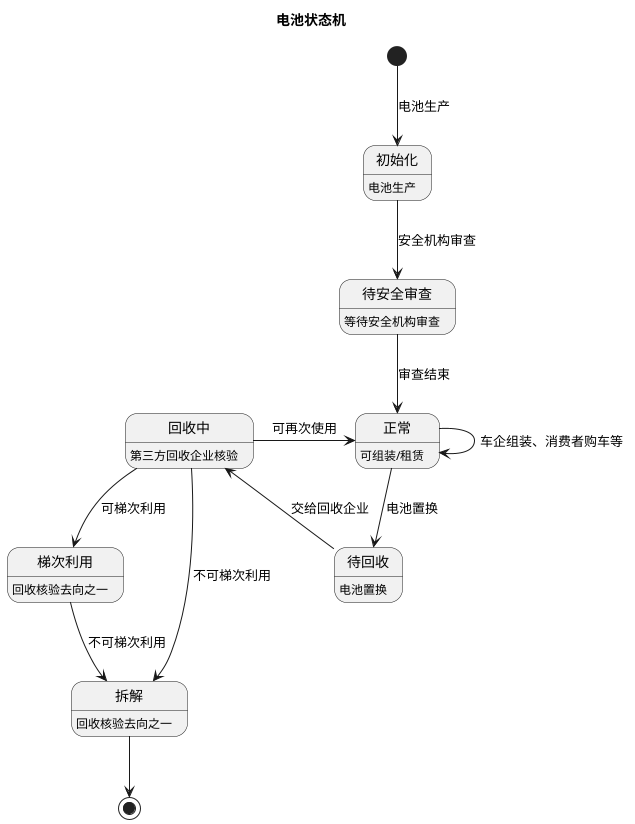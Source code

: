 @startuml
'https://plantuml.com/state-diagram'
title 电池状态机

'电池状态列表
初始化 : 电池生产
待安全审查 : 等待安全机构审查
正常 : 可组装/租赁
待回收 : 电池置换
回收中 : 第三方回收企业核验
梯次利用 : 回收核验去向之一
拆解 : 回收核验去向之一

[*] --> 初始化 : 电池生产
初始化 --> 待安全审查 : 安全机构审查
待安全审查 --> 正常 : 审查结束
正常 --> 正常 : 车企组装、消费者购车等
正常 --> 待回收 : 电池置换
待回收 --> 回收中 : 交给回收企业
回收中 --> 梯次利用 : 可梯次利用
回收中 --> 拆解 : 不可梯次利用
回收中 -> 正常 : 可再次使用
梯次利用 --> 拆解 : 不可梯次利用
拆解 --> [*]

@enduml